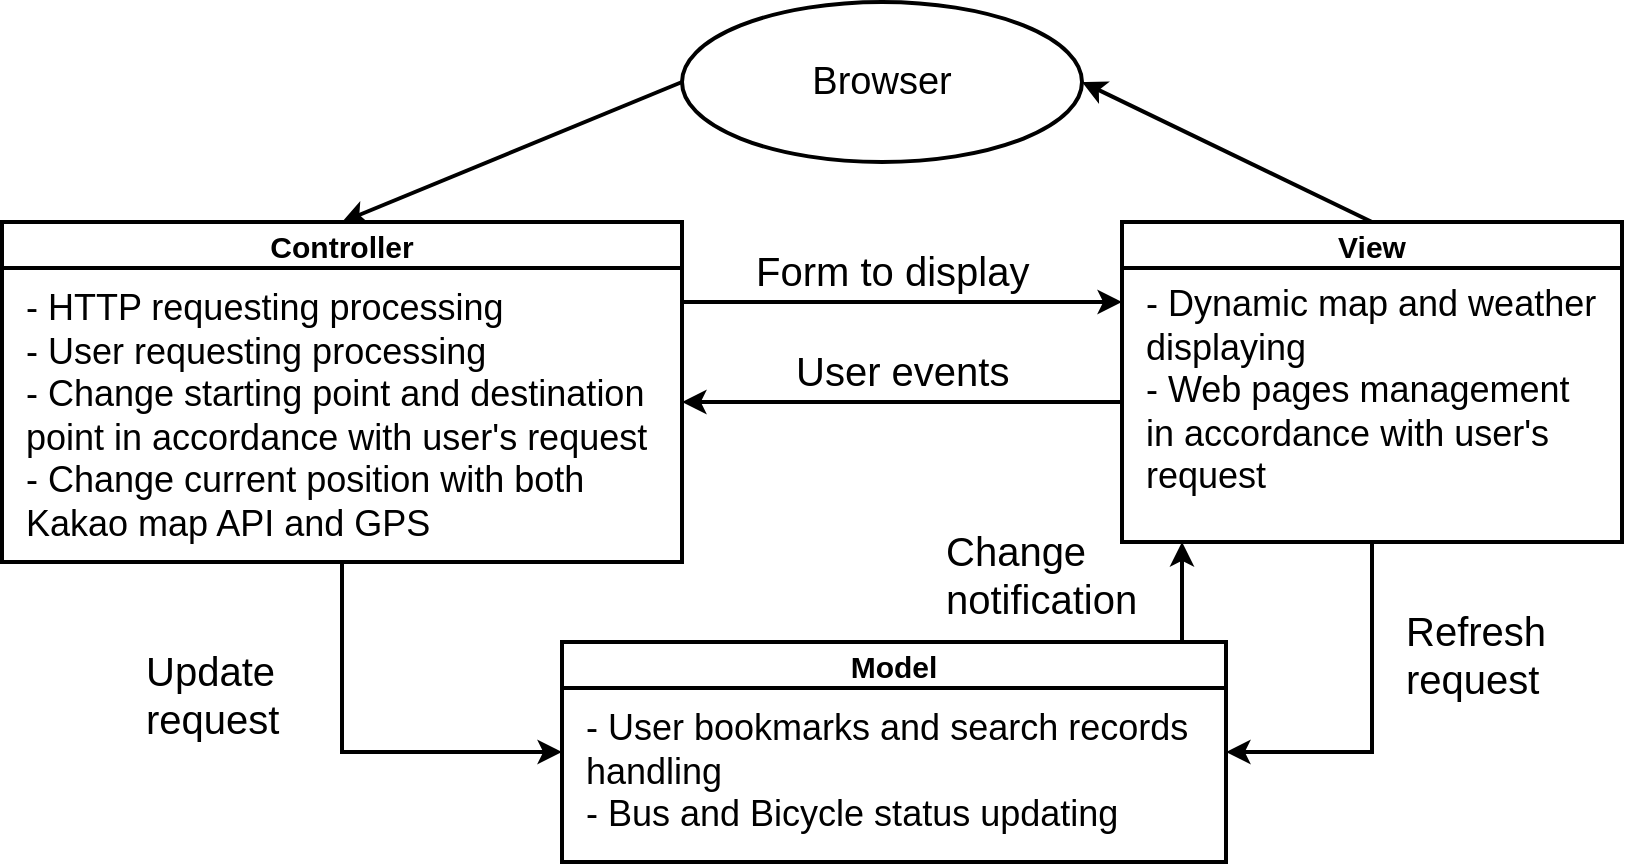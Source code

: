 <mxfile version="12.2.0" type="device" pages="1"><diagram id="KpFRC6V_5m4iaupsLgF9" name="Page-1"><mxGraphModel dx="971" dy="482" grid="1" gridSize="10" guides="1" tooltips="1" connect="1" arrows="1" fold="1" page="1" pageScale="1" pageWidth="1600" pageHeight="1200" math="0" shadow="0"><root><mxCell id="0"/><mxCell id="1" parent="0"/><mxCell id="bJzfQkek4pOF6xqR5Sbd-1" value="&lt;font style=&quot;font-size: 19px&quot;&gt;Browser&lt;/font&gt;" style="ellipse;whiteSpace=wrap;html=1;strokeWidth=2;" vertex="1" parent="1"><mxGeometry x="480" y="130" width="200" height="80" as="geometry"/></mxCell><mxCell id="bJzfQkek4pOF6xqR5Sbd-7" style="edgeStyle=orthogonalEdgeStyle;rounded=0;orthogonalLoop=1;jettySize=auto;html=1;strokeWidth=2;" edge="1" parent="1" source="bJzfQkek4pOF6xqR5Sbd-2"><mxGeometry relative="1" as="geometry"><mxPoint x="700" y="280" as="targetPoint"/><Array as="points"><mxPoint x="700" y="280"/></Array></mxGeometry></mxCell><mxCell id="bJzfQkek4pOF6xqR5Sbd-10" style="edgeStyle=orthogonalEdgeStyle;rounded=0;orthogonalLoop=1;jettySize=auto;html=1;entryX=0;entryY=0.5;entryDx=0;entryDy=0;strokeWidth=2;" edge="1" parent="1" source="bJzfQkek4pOF6xqR5Sbd-2" target="bJzfQkek4pOF6xqR5Sbd-4"><mxGeometry relative="1" as="geometry"/></mxCell><mxCell id="bJzfQkek4pOF6xqR5Sbd-2" value="Controller" style="swimlane;strokeWidth=2;startSize=23;fontSize=15;" vertex="1" parent="1"><mxGeometry x="140" y="240" width="340" height="170" as="geometry"/></mxCell><mxCell id="bJzfQkek4pOF6xqR5Sbd-14" value="&lt;font style=&quot;font-size: 18px&quot;&gt;- HTTP requesting processing&lt;br&gt;- User requesting processing&lt;br&gt;- Change starting point and destination&lt;br&gt;point in accordance with user's request&lt;br&gt;- Change current position with both&lt;br&gt;Kakao map API and GPS&lt;br&gt;&lt;br&gt;&lt;br&gt;&lt;/font&gt;" style="text;html=1;resizable=0;points=[];autosize=1;align=left;verticalAlign=top;spacingTop=-4;" vertex="1" parent="bJzfQkek4pOF6xqR5Sbd-2"><mxGeometry x="10" y="30" width="330" height="130" as="geometry"/></mxCell><mxCell id="bJzfQkek4pOF6xqR5Sbd-24" style="edgeStyle=orthogonalEdgeStyle;rounded=0;orthogonalLoop=1;jettySize=auto;html=1;strokeWidth=2;fontSize=15;" edge="1" parent="1"><mxGeometry relative="1" as="geometry"><mxPoint x="700" y="330" as="sourcePoint"/><mxPoint x="480" y="330" as="targetPoint"/><Array as="points"><mxPoint x="670" y="330"/><mxPoint x="670" y="330"/></Array></mxGeometry></mxCell><mxCell id="bJzfQkek4pOF6xqR5Sbd-29" style="edgeStyle=orthogonalEdgeStyle;rounded=0;orthogonalLoop=1;jettySize=auto;html=1;entryX=1;entryY=0.5;entryDx=0;entryDy=0;strokeWidth=2;fontSize=15;" edge="1" parent="1" source="bJzfQkek4pOF6xqR5Sbd-3" target="bJzfQkek4pOF6xqR5Sbd-4"><mxGeometry relative="1" as="geometry"/></mxCell><mxCell id="bJzfQkek4pOF6xqR5Sbd-3" value="View" style="swimlane;strokeWidth=2;fontSize=15;" vertex="1" parent="1"><mxGeometry x="700" y="240" width="250" height="160" as="geometry"/></mxCell><mxCell id="bJzfQkek4pOF6xqR5Sbd-26" value="&lt;font style=&quot;font-size: 18px&quot;&gt;- Dynamic map and weather&lt;br&gt;displaying&lt;br&gt;- Web pages management&lt;br&gt;in accordance with user's &lt;br&gt;request&lt;br&gt;&lt;br&gt;&lt;/font&gt;" style="text;html=1;resizable=0;points=[];autosize=1;align=left;verticalAlign=top;spacingTop=-4;" vertex="1" parent="bJzfQkek4pOF6xqR5Sbd-3"><mxGeometry x="10" y="28" width="240" height="100" as="geometry"/></mxCell><mxCell id="bJzfQkek4pOF6xqR5Sbd-11" style="edgeStyle=orthogonalEdgeStyle;rounded=0;orthogonalLoop=1;jettySize=auto;html=1;strokeWidth=2;" edge="1" parent="1" source="bJzfQkek4pOF6xqR5Sbd-4"><mxGeometry relative="1" as="geometry"><mxPoint x="730" y="400" as="targetPoint"/><Array as="points"><mxPoint x="730" y="450"/><mxPoint x="730" y="450"/></Array></mxGeometry></mxCell><mxCell id="bJzfQkek4pOF6xqR5Sbd-4" value="Model" style="swimlane;strokeWidth=2;fontSize=15;" vertex="1" parent="1"><mxGeometry x="420" y="450" width="332" height="110" as="geometry"><mxRectangle x="404" y="440" width="70" height="23" as="alternateBounds"/></mxGeometry></mxCell><mxCell id="bJzfQkek4pOF6xqR5Sbd-23" value="&lt;font style=&quot;font-size: 18px&quot;&gt;- User bookmarks and search records&lt;br&gt;handling&lt;br&gt;- Bus and Bicycle status updating&lt;br&gt;&lt;/font&gt;" style="text;html=1;resizable=0;points=[];autosize=1;align=left;verticalAlign=top;spacingTop=-4;" vertex="1" parent="bJzfQkek4pOF6xqR5Sbd-4"><mxGeometry x="10" y="30" width="320" height="50" as="geometry"/></mxCell><mxCell id="bJzfQkek4pOF6xqR5Sbd-5" value="" style="endArrow=classic;html=1;entryX=0.5;entryY=0;entryDx=0;entryDy=0;strokeWidth=2;" edge="1" parent="1" target="bJzfQkek4pOF6xqR5Sbd-2"><mxGeometry width="50" height="50" relative="1" as="geometry"><mxPoint x="480" y="170" as="sourcePoint"/><mxPoint x="530" y="120" as="targetPoint"/></mxGeometry></mxCell><mxCell id="bJzfQkek4pOF6xqR5Sbd-6" value="" style="endArrow=classic;html=1;entryX=1;entryY=0.5;entryDx=0;entryDy=0;exitX=0.5;exitY=0;exitDx=0;exitDy=0;strokeWidth=2;" edge="1" parent="1" source="bJzfQkek4pOF6xqR5Sbd-3" target="bJzfQkek4pOF6xqR5Sbd-1"><mxGeometry width="50" height="50" relative="1" as="geometry"><mxPoint x="700" y="280" as="sourcePoint"/><mxPoint x="560" y="350" as="targetPoint"/></mxGeometry></mxCell><mxCell id="bJzfQkek4pOF6xqR5Sbd-15" value="&lt;font style=&quot;font-size: 20px&quot;&gt;Update&lt;br&gt;request&lt;/font&gt;" style="text;html=1;resizable=0;points=[];autosize=1;align=left;verticalAlign=top;spacingTop=-4;strokeWidth=7;" vertex="1" parent="1"><mxGeometry x="210" y="450" width="80" height="40" as="geometry"/></mxCell><mxCell id="bJzfQkek4pOF6xqR5Sbd-17" value="&lt;span style=&quot;font-size: 20px&quot;&gt;Change&lt;br&gt;notification&lt;/span&gt;" style="text;html=1;resizable=0;points=[];autosize=1;align=left;verticalAlign=top;spacingTop=-4;strokeWidth=7;" vertex="1" parent="1"><mxGeometry x="610" y="390" width="110" height="40" as="geometry"/></mxCell><mxCell id="bJzfQkek4pOF6xqR5Sbd-19" value="&lt;span style=&quot;font-size: 20px&quot;&gt;Refresh&lt;br&gt;request&lt;/span&gt;" style="text;html=1;resizable=0;points=[];autosize=1;align=left;verticalAlign=top;spacingTop=-4;strokeWidth=7;" vertex="1" parent="1"><mxGeometry x="840" y="430" width="90" height="40" as="geometry"/></mxCell><mxCell id="bJzfQkek4pOF6xqR5Sbd-20" value="&lt;span style=&quot;font-size: 20px&quot;&gt;Form to display&lt;/span&gt;" style="text;html=1;resizable=0;points=[];autosize=1;align=left;verticalAlign=top;spacingTop=-4;strokeWidth=7;" vertex="1" parent="1"><mxGeometry x="515" y="250" width="150" height="20" as="geometry"/></mxCell><mxCell id="bJzfQkek4pOF6xqR5Sbd-21" value="&lt;span style=&quot;font-size: 20px&quot;&gt;User events&lt;/span&gt;" style="text;html=1;resizable=0;points=[];autosize=1;align=left;verticalAlign=top;spacingTop=-4;strokeWidth=7;" vertex="1" parent="1"><mxGeometry x="535" y="300" width="120" height="20" as="geometry"/></mxCell></root></mxGraphModel></diagram></mxfile>